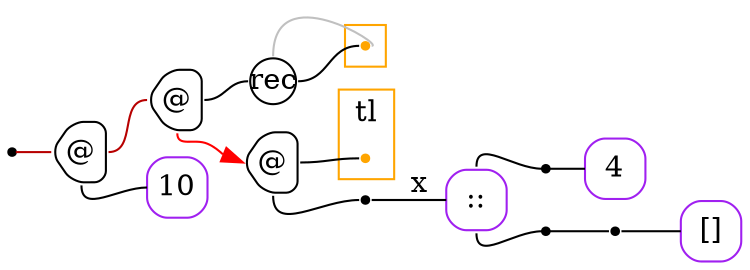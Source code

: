digraph G {
  rankdir=LR;
  edge[arrowhead=none,arrowtail=none];
  node[fixedsize=true,shape=circle]
  size="9.201041666666667,5.219270833333334";
  labeldistance=0;
  nodesep=.175;
  ranksep=.175;

 nd1[shape=point];
   nd34[label="4",tooltip="nd34-ConstGraph",style=rounded,orientation=90,shape=square,width=.4,height=.4,color="purple"];
   nd39[label="[]",tooltip="nd39-ConstEmptyGraph",style=rounded,orientation=90,shape=square,width=.4,height=.4,color="purple"];
   nd182[label="::",tooltip="nd182-ConstListGraph",style=rounded,orientation=90,shape=square,width=.4,height=.4,color="purple"];
 nd391[label="rec",tooltip="nd391-RecurGraph",style=rounded,width=.3,height=.3,color="#000000"];
   subgraph cluster_nd395 {
     graph[style=fill,color="orange"];
     ndcluster_nd395[tooltip="nd395",orientation=90,shape=point,color="orange"];
   };
 nd332[label="@",tooltip="nd332-AppGraph",style=rounded,orientation=90,shape=house,width=.4,height=.4,color="#000000"];
 nd333[label="@",tooltip="nd333-AppGraph",style=rounded,orientation=90,shape=house,width=.4,height=.4,color="#000000"];
 nd335[label="@",tooltip="nd335-AppGraph",style=rounded,orientation=90,shape=house,width=.4,height=.4,color="#000000"];
 subgraph cluster_nd338 {
   graph[style=fill,color="orange",label="tl"];
   ndcluster_nd338[tooltip="nd338",orientation=90,shape=point,color="orange"];
 };
 nd351[label=" ",tooltip="nd351-ContractGraph",style=rounded,orientation=90,shape=point];
 nd441[label=" ",tooltip="nd441-ContractGraph",style=rounded,orientation=90,shape=point];
 nd453[label=" ",tooltip="nd453-ContractGraph",style=rounded,orientation=90,shape=point];
 nd454[label=" ",tooltip="nd454-ContractGraph",style=rounded,orientation=90,shape=point];
   nd463[label="10",tooltip="nd463-ConstGraph",style=rounded,orientation=90,shape=square,width=.4,height=.4,color="purple"];

  nd182->nd453[tailport=n,headport=w];
  nd182->nd454[tailport=s,headport=w];
  nd453->nd34[tailport=e,headport=w];
  nd441->nd39[tailport=e,headport=w];
  nd335->ndcluster_nd338[tailport=e,headport=w];
  nd333->nd391[tailport=e,headport=w,color=black,arrowhead=none,arrowtail=none];
  nd333->nd335[tailport=s,headport=w,color=red,arrowhead=normal];
  nd332->nd333[tailport=e,headport=w,color="#b70000",arrowhead=none,arrowtail=none];
  nd332->nd463[tailport=s,headport=w];
  nd335->nd351[tailport=s,headport=w];
  nd1->nd332[label="",tailport=e,headport=w,color="#b70000",arrowhead=none,arrowtail=none];
  nd351->nd182[label="x",tailport=e,headport=w];
  nd391->ndcluster_nd395[dir=back,headport=e,tailport=n,color=grey,arrowhead=none,arrowtail=none];
  nd391->ndcluster_nd395[tailport=e,headport=w];
  nd454->nd441[tailport=e,headport=w];
}